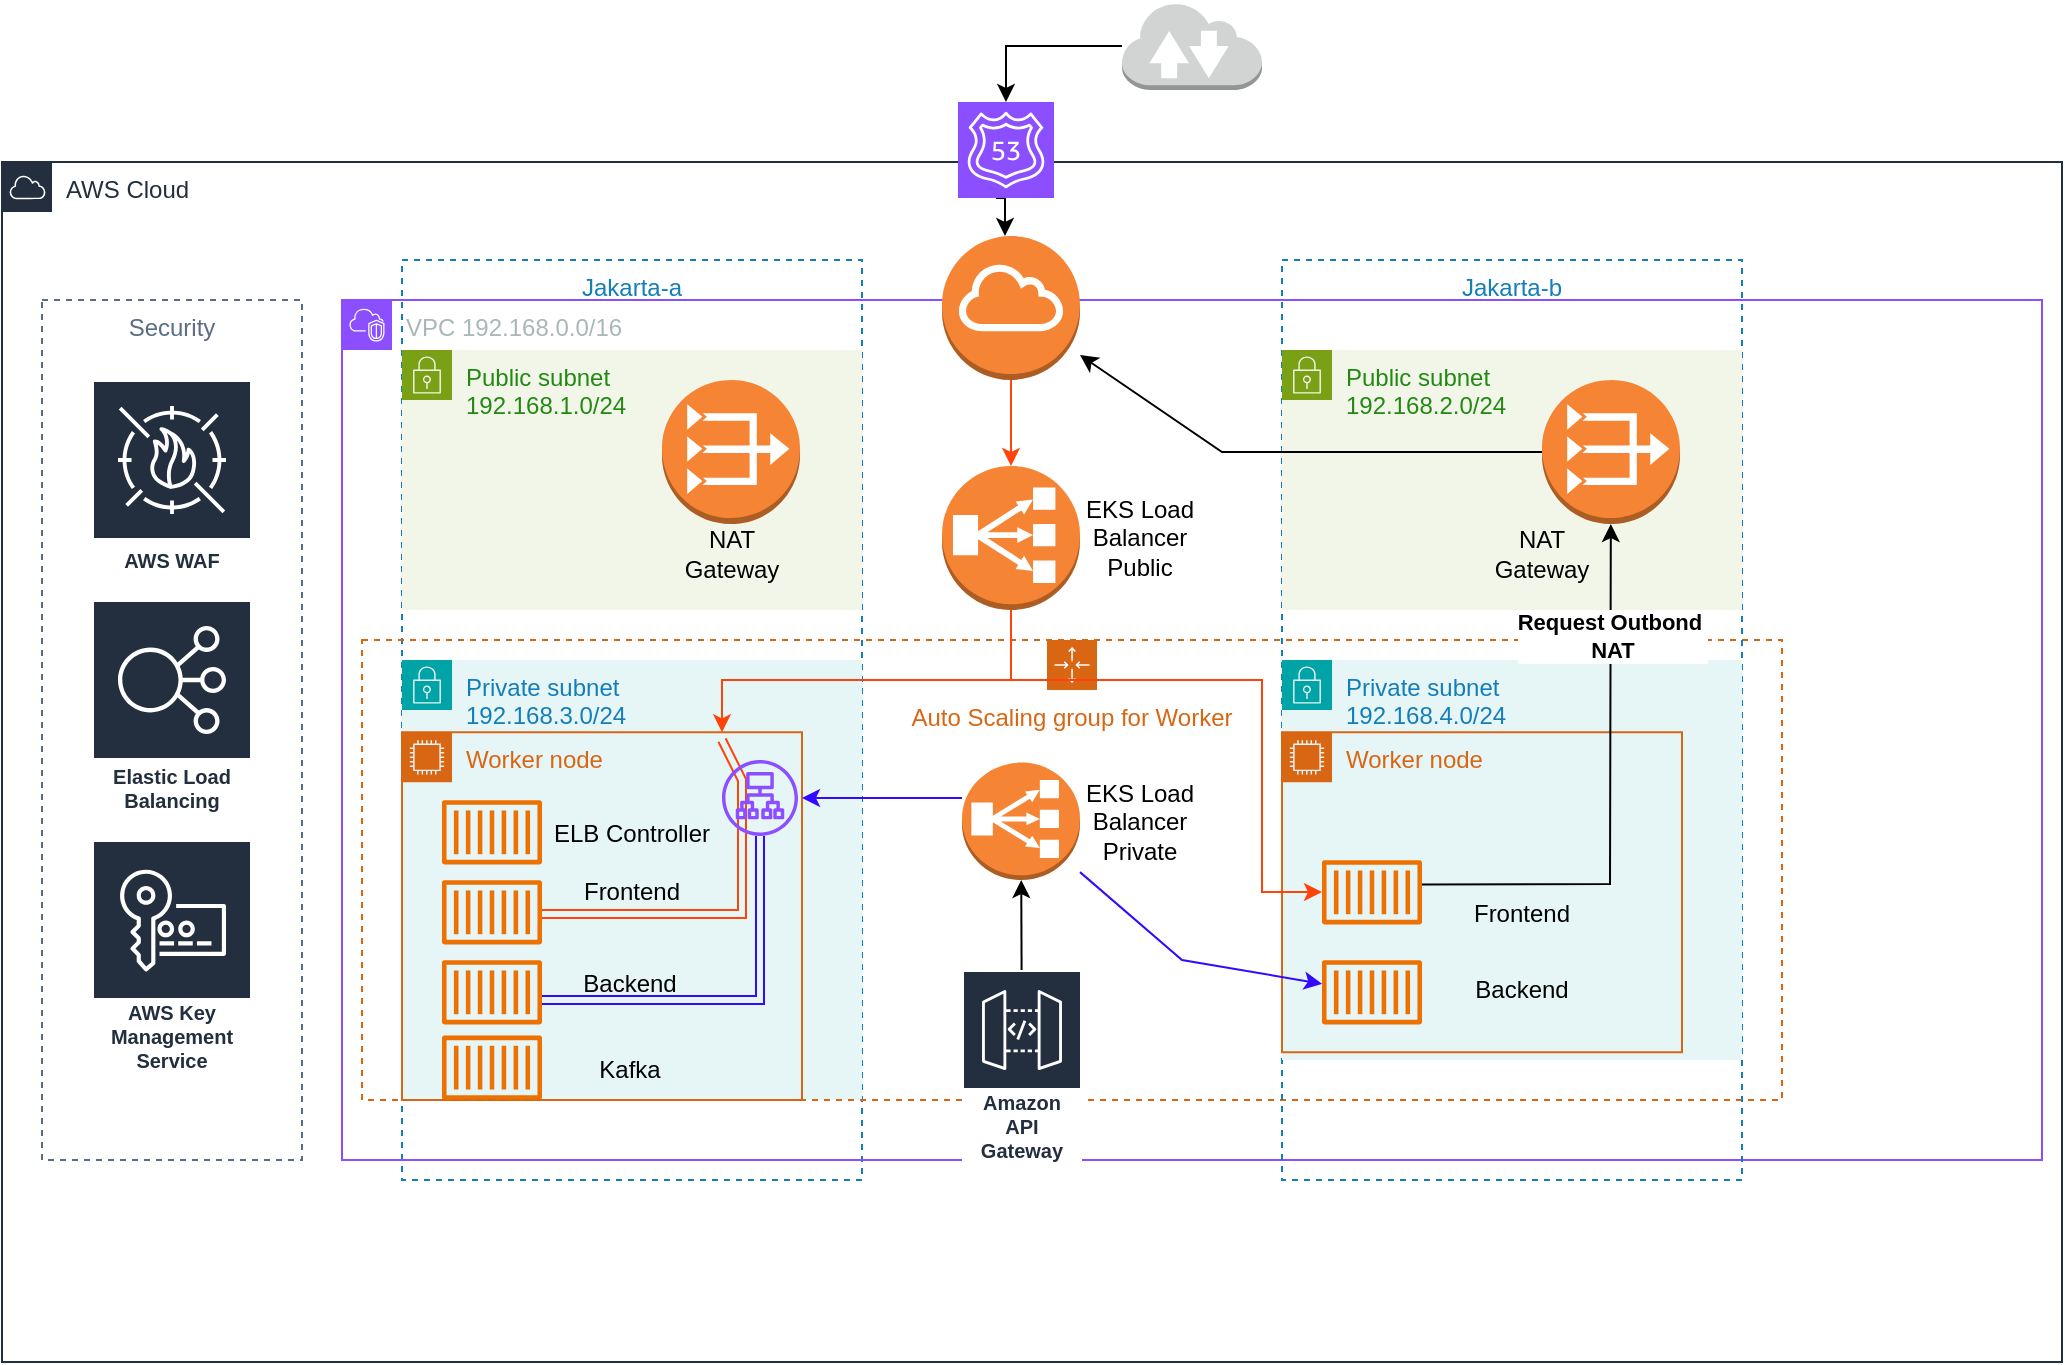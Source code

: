 <mxfile version="28.2.8">
  <diagram name="Page-1" id="5lTiuyhr_EzzjJjSZd6O">
    <mxGraphModel dx="1587" dy="809" grid="1" gridSize="10" guides="1" tooltips="1" connect="1" arrows="1" fold="1" page="1" pageScale="1" pageWidth="1400" pageHeight="850" math="0" shadow="0">
      <root>
        <mxCell id="0" />
        <mxCell id="1" parent="0" />
        <mxCell id="BLR_rrXs6T1zh-9TilPW-1" value="Security" style="fillColor=none;strokeColor=#5A6C86;dashed=1;verticalAlign=top;fontStyle=0;fontColor=#5A6C86;whiteSpace=wrap;html=1;" parent="1" vertex="1">
          <mxGeometry x="40" y="179" width="130" height="430" as="geometry" />
        </mxCell>
        <mxCell id="BLR_rrXs6T1zh-9TilPW-2" value="AWS WAF" style="sketch=0;outlineConnect=0;fontColor=#232F3E;gradientColor=none;strokeColor=#ffffff;fillColor=#232F3E;dashed=0;verticalLabelPosition=middle;verticalAlign=bottom;align=center;html=1;whiteSpace=wrap;fontSize=10;fontStyle=1;spacing=3;shape=mxgraph.aws4.productIcon;prIcon=mxgraph.aws4.waf;" parent="1" vertex="1">
          <mxGeometry x="65" y="219" width="80" height="100" as="geometry" />
        </mxCell>
        <mxCell id="BLR_rrXs6T1zh-9TilPW-4" value="Elastic Load Balancing" style="sketch=0;outlineConnect=0;fontColor=#232F3E;gradientColor=none;strokeColor=#ffffff;fillColor=#232F3E;dashed=0;verticalLabelPosition=middle;verticalAlign=bottom;align=center;html=1;whiteSpace=wrap;fontSize=10;fontStyle=1;spacing=3;shape=mxgraph.aws4.productIcon;prIcon=mxgraph.aws4.elastic_load_balancing;" parent="1" vertex="1">
          <mxGeometry x="65" y="329" width="80" height="110" as="geometry" />
        </mxCell>
        <mxCell id="BLR_rrXs6T1zh-9TilPW-5" value="AWS Key Management Service" style="sketch=0;outlineConnect=0;fontColor=#232F3E;gradientColor=none;strokeColor=#ffffff;fillColor=#232F3E;dashed=0;verticalLabelPosition=middle;verticalAlign=bottom;align=center;html=1;whiteSpace=wrap;fontSize=10;fontStyle=1;spacing=3;shape=mxgraph.aws4.productIcon;prIcon=mxgraph.aws4.key_management_service;" parent="1" vertex="1">
          <mxGeometry x="65" y="449" width="80" height="120" as="geometry" />
        </mxCell>
        <mxCell id="BLR_rrXs6T1zh-9TilPW-6" value="AWS Cloud" style="points=[[0,0],[0.25,0],[0.5,0],[0.75,0],[1,0],[1,0.25],[1,0.5],[1,0.75],[1,1],[0.75,1],[0.5,1],[0.25,1],[0,1],[0,0.75],[0,0.5],[0,0.25]];outlineConnect=0;gradientColor=none;html=1;whiteSpace=wrap;fontSize=12;fontStyle=0;container=1;pointerEvents=0;collapsible=0;recursiveResize=0;shape=mxgraph.aws4.group;grIcon=mxgraph.aws4.group_aws_cloud;strokeColor=#232F3E;fillColor=none;verticalAlign=top;align=left;spacingLeft=30;fontColor=#232F3E;dashed=0;" parent="1" vertex="1">
          <mxGeometry x="20" y="110" width="1030" height="600" as="geometry" />
        </mxCell>
        <mxCell id="BLR_rrXs6T1zh-9TilPW-21" value="" style="group" parent="BLR_rrXs6T1zh-9TilPW-6" vertex="1" connectable="0">
          <mxGeometry x="200" y="49" width="230" height="460" as="geometry" />
        </mxCell>
        <mxCell id="BLR_rrXs6T1zh-9TilPW-7" value="Jakarta-a" style="fillColor=none;strokeColor=#147EBA;dashed=1;verticalAlign=top;fontStyle=0;fontColor=#147EBA;whiteSpace=wrap;html=1;" parent="BLR_rrXs6T1zh-9TilPW-21" vertex="1">
          <mxGeometry width="230" height="460" as="geometry" />
        </mxCell>
        <mxCell id="BLR_rrXs6T1zh-9TilPW-8" value="Public subnet&lt;br&gt;192.168.1.0/24" style="points=[[0,0],[0.25,0],[0.5,0],[0.75,0],[1,0],[1,0.25],[1,0.5],[1,0.75],[1,1],[0.75,1],[0.5,1],[0.25,1],[0,1],[0,0.75],[0,0.5],[0,0.25]];outlineConnect=0;gradientColor=none;html=1;whiteSpace=wrap;fontSize=12;fontStyle=0;container=1;pointerEvents=0;collapsible=0;recursiveResize=0;shape=mxgraph.aws4.group;grIcon=mxgraph.aws4.group_security_group;grStroke=0;strokeColor=#7AA116;fillColor=#F2F6E8;verticalAlign=top;align=left;spacingLeft=30;fontColor=#248814;dashed=0;" parent="BLR_rrXs6T1zh-9TilPW-21" vertex="1">
          <mxGeometry y="45" width="230" height="130" as="geometry" />
        </mxCell>
        <mxCell id="BLR_rrXs6T1zh-9TilPW-11" value="NAT Gateway" style="text;html=1;whiteSpace=wrap;strokeColor=none;fillColor=none;align=center;verticalAlign=middle;rounded=0;" parent="BLR_rrXs6T1zh-9TilPW-8" vertex="1">
          <mxGeometry x="134.5" y="87" width="60" height="30" as="geometry" />
        </mxCell>
        <mxCell id="BLR_rrXs6T1zh-9TilPW-10" value="" style="outlineConnect=0;dashed=0;verticalLabelPosition=bottom;verticalAlign=top;align=center;html=1;shape=mxgraph.aws3.vpc_nat_gateway;fillColor=#F58534;gradientColor=none;" parent="BLR_rrXs6T1zh-9TilPW-21" vertex="1">
          <mxGeometry x="130" y="60" width="69" height="72" as="geometry" />
        </mxCell>
        <mxCell id="BLR_rrXs6T1zh-9TilPW-12" value="Private subnet&lt;div&gt;192.168.3.0/24&lt;/div&gt;" style="points=[[0,0],[0.25,0],[0.5,0],[0.75,0],[1,0],[1,0.25],[1,0.5],[1,0.75],[1,1],[0.75,1],[0.5,1],[0.25,1],[0,1],[0,0.75],[0,0.5],[0,0.25]];outlineConnect=0;gradientColor=none;html=1;whiteSpace=wrap;fontSize=12;fontStyle=0;container=1;pointerEvents=0;collapsible=0;recursiveResize=0;shape=mxgraph.aws4.group;grIcon=mxgraph.aws4.group_security_group;grStroke=0;strokeColor=#00A4A6;fillColor=#E6F6F7;verticalAlign=top;align=left;spacingLeft=30;fontColor=#147EBA;dashed=0;" parent="BLR_rrXs6T1zh-9TilPW-21" vertex="1">
          <mxGeometry y="200" width="230" height="220" as="geometry" />
        </mxCell>
        <mxCell id="BLR_rrXs6T1zh-9TilPW-14" value="Worker node" style="points=[[0,0],[0.25,0],[0.5,0],[0.75,0],[1,0],[1,0.25],[1,0.5],[1,0.75],[1,1],[0.75,1],[0.5,1],[0.25,1],[0,1],[0,0.75],[0,0.5],[0,0.25]];outlineConnect=0;gradientColor=none;html=1;whiteSpace=wrap;fontSize=12;fontStyle=0;container=1;pointerEvents=0;collapsible=0;recursiveResize=0;shape=mxgraph.aws4.group;grIcon=mxgraph.aws4.group_ec2_instance_contents;strokeColor=#D86613;fillColor=none;verticalAlign=top;align=left;spacingLeft=30;fontColor=#D86613;dashed=0;" parent="BLR_rrXs6T1zh-9TilPW-12" vertex="1">
          <mxGeometry y="36.15" width="200" height="183.85" as="geometry" />
        </mxCell>
        <mxCell id="BLR_rrXs6T1zh-9TilPW-15" value="" style="sketch=0;outlineConnect=0;fontColor=#232F3E;gradientColor=none;fillColor=#ED7100;strokeColor=none;dashed=0;verticalLabelPosition=bottom;verticalAlign=top;align=center;html=1;fontSize=12;fontStyle=0;aspect=fixed;pointerEvents=1;shape=mxgraph.aws4.container_1;" parent="BLR_rrXs6T1zh-9TilPW-21" vertex="1">
          <mxGeometry x="20" y="270" width="50" height="32.29" as="geometry" />
        </mxCell>
        <mxCell id="BLR_rrXs6T1zh-9TilPW-16" value="" style="sketch=0;outlineConnect=0;fontColor=#232F3E;gradientColor=none;fillColor=#ED7100;strokeColor=none;dashed=0;verticalLabelPosition=bottom;verticalAlign=top;align=center;html=1;fontSize=12;fontStyle=0;aspect=fixed;pointerEvents=1;shape=mxgraph.aws4.container_1;" parent="BLR_rrXs6T1zh-9TilPW-21" vertex="1">
          <mxGeometry x="20" y="310" width="50" height="32.29" as="geometry" />
        </mxCell>
        <mxCell id="BLR_rrXs6T1zh-9TilPW-17" value="" style="sketch=0;outlineConnect=0;fontColor=#232F3E;gradientColor=none;fillColor=#ED7100;strokeColor=none;dashed=0;verticalLabelPosition=bottom;verticalAlign=top;align=center;html=1;fontSize=12;fontStyle=0;aspect=fixed;pointerEvents=1;shape=mxgraph.aws4.container_1;" parent="BLR_rrXs6T1zh-9TilPW-21" vertex="1">
          <mxGeometry x="20" y="350" width="50" height="32.29" as="geometry" />
        </mxCell>
        <mxCell id="BLR_rrXs6T1zh-9TilPW-18" value="ELB Controller" style="text;html=1;whiteSpace=wrap;strokeColor=none;fillColor=none;align=center;verticalAlign=middle;rounded=0;" parent="BLR_rrXs6T1zh-9TilPW-21" vertex="1">
          <mxGeometry x="65" y="272.29" width="100" height="30" as="geometry" />
        </mxCell>
        <mxCell id="BLR_rrXs6T1zh-9TilPW-20" value="Backend" style="text;html=1;whiteSpace=wrap;strokeColor=none;fillColor=none;align=center;verticalAlign=middle;rounded=0;" parent="BLR_rrXs6T1zh-9TilPW-21" vertex="1">
          <mxGeometry x="64" y="347" width="100" height="30" as="geometry" />
        </mxCell>
        <mxCell id="BLR_rrXs6T1zh-9TilPW-58" value="" style="endArrow=classic;html=1;rounded=0;shape=link;strokeColor=#FF430A;" parent="BLR_rrXs6T1zh-9TilPW-21" edge="1">
          <mxGeometry width="50" height="50" relative="1" as="geometry">
            <mxPoint x="160" y="240" as="sourcePoint" />
            <mxPoint x="70" y="327" as="targetPoint" />
            <Array as="points">
              <mxPoint x="170" y="260" />
              <mxPoint x="170" y="290" />
              <mxPoint x="170" y="327" />
            </Array>
          </mxGeometry>
        </mxCell>
        <mxCell id="BLR_rrXs6T1zh-9TilPW-19" value="Frontend" style="text;html=1;whiteSpace=wrap;strokeColor=none;fillColor=none;align=center;verticalAlign=middle;rounded=0;" parent="BLR_rrXs6T1zh-9TilPW-21" vertex="1">
          <mxGeometry x="65" y="301.15" width="100" height="30" as="geometry" />
        </mxCell>
        <mxCell id="BLR_rrXs6T1zh-9TilPW-63" style="edgeStyle=none;rounded=0;orthogonalLoop=1;jettySize=auto;html=1;shape=link;strokeColor=#330AFF;" parent="BLR_rrXs6T1zh-9TilPW-21" source="BLR_rrXs6T1zh-9TilPW-59" edge="1">
          <mxGeometry relative="1" as="geometry">
            <mxPoint x="70" y="370" as="targetPoint" />
            <Array as="points">
              <mxPoint x="179" y="370" />
            </Array>
          </mxGeometry>
        </mxCell>
        <mxCell id="BLR_rrXs6T1zh-9TilPW-59" value="" style="sketch=0;outlineConnect=0;fontColor=#232F3E;gradientColor=none;fillColor=#8C4FFF;strokeColor=none;dashed=0;verticalLabelPosition=bottom;verticalAlign=top;align=center;html=1;fontSize=12;fontStyle=0;aspect=fixed;pointerEvents=1;shape=mxgraph.aws4.application_load_balancer;" parent="BLR_rrXs6T1zh-9TilPW-21" vertex="1">
          <mxGeometry x="160" y="250" width="38" height="38" as="geometry" />
        </mxCell>
        <mxCell id="2wsLZ1iwHFFG7VhWNy-a-1" value="" style="sketch=0;outlineConnect=0;fontColor=#232F3E;gradientColor=none;fillColor=#ED7100;strokeColor=none;dashed=0;verticalLabelPosition=bottom;verticalAlign=top;align=center;html=1;fontSize=12;fontStyle=0;aspect=fixed;pointerEvents=1;shape=mxgraph.aws4.container_1;" vertex="1" parent="BLR_rrXs6T1zh-9TilPW-21">
          <mxGeometry x="20" y="387.71" width="50" height="32.29" as="geometry" />
        </mxCell>
        <mxCell id="2wsLZ1iwHFFG7VhWNy-a-2" value="Kafka" style="text;html=1;whiteSpace=wrap;strokeColor=none;fillColor=none;align=center;verticalAlign=middle;rounded=0;" vertex="1" parent="BLR_rrXs6T1zh-9TilPW-21">
          <mxGeometry x="64" y="390" width="100" height="30" as="geometry" />
        </mxCell>
        <mxCell id="BLR_rrXs6T1zh-9TilPW-22" value="VPC 192.168.0.0/16" style="points=[[0,0],[0.25,0],[0.5,0],[0.75,0],[1,0],[1,0.25],[1,0.5],[1,0.75],[1,1],[0.75,1],[0.5,1],[0.25,1],[0,1],[0,0.75],[0,0.5],[0,0.25]];outlineConnect=0;gradientColor=none;html=1;whiteSpace=wrap;fontSize=12;fontStyle=0;container=1;pointerEvents=0;collapsible=0;recursiveResize=0;shape=mxgraph.aws4.group;grIcon=mxgraph.aws4.group_vpc2;strokeColor=#8C4FFF;fillColor=none;verticalAlign=top;align=left;spacingLeft=30;fontColor=#AAB7B8;dashed=0;" parent="BLR_rrXs6T1zh-9TilPW-6" vertex="1">
          <mxGeometry x="170" y="69" width="850" height="430" as="geometry" />
        </mxCell>
        <mxCell id="BLR_rrXs6T1zh-9TilPW-52" value="" style="edgeStyle=orthogonalEdgeStyle;rounded=0;orthogonalLoop=1;jettySize=auto;html=1;strokeColor=#FF430A;" parent="BLR_rrXs6T1zh-9TilPW-22" source="BLR_rrXs6T1zh-9TilPW-50" target="BLR_rrXs6T1zh-9TilPW-51" edge="1">
          <mxGeometry relative="1" as="geometry" />
        </mxCell>
        <mxCell id="BLR_rrXs6T1zh-9TilPW-50" value="" style="outlineConnect=0;dashed=0;verticalLabelPosition=bottom;verticalAlign=top;align=center;html=1;shape=mxgraph.aws3.internet_gateway;fillColor=#F58534;gradientColor=none;" parent="BLR_rrXs6T1zh-9TilPW-22" vertex="1">
          <mxGeometry x="300" y="-32" width="69" height="72" as="geometry" />
        </mxCell>
        <mxCell id="BLR_rrXs6T1zh-9TilPW-51" value="" style="outlineConnect=0;dashed=0;verticalLabelPosition=bottom;verticalAlign=top;align=center;html=1;shape=mxgraph.aws3.classic_load_balancer;fillColor=#F58534;gradientColor=none;" parent="BLR_rrXs6T1zh-9TilPW-22" vertex="1">
          <mxGeometry x="300" y="83" width="69" height="72" as="geometry" />
        </mxCell>
        <mxCell id="BLR_rrXs6T1zh-9TilPW-53" value="EKS Load Balancer Public" style="text;html=1;whiteSpace=wrap;strokeColor=none;fillColor=none;align=center;verticalAlign=middle;rounded=0;" parent="BLR_rrXs6T1zh-9TilPW-22" vertex="1">
          <mxGeometry x="369" y="104" width="60" height="30" as="geometry" />
        </mxCell>
        <mxCell id="BLR_rrXs6T1zh-9TilPW-54" value="Auto Scaling group for Worker" style="points=[[0,0],[0.25,0],[0.5,0],[0.75,0],[1,0],[1,0.25],[1,0.5],[1,0.75],[1,1],[0.75,1],[0.5,1],[0.25,1],[0,1],[0,0.75],[0,0.5],[0,0.25]];outlineConnect=0;gradientColor=none;html=1;whiteSpace=wrap;fontSize=12;fontStyle=0;container=1;pointerEvents=0;collapsible=0;recursiveResize=0;shape=mxgraph.aws4.groupCenter;grIcon=mxgraph.aws4.group_auto_scaling_group;grStroke=1;strokeColor=#D86613;fillColor=none;verticalAlign=top;align=center;fontColor=#D86613;dashed=1;spacingTop=25;" parent="BLR_rrXs6T1zh-9TilPW-22" vertex="1">
          <mxGeometry x="10" y="170" width="710" height="230" as="geometry" />
        </mxCell>
        <mxCell id="BLR_rrXs6T1zh-9TilPW-60" value="" style="outlineConnect=0;dashed=0;verticalLabelPosition=bottom;verticalAlign=top;align=center;html=1;shape=mxgraph.aws3.classic_load_balancer;fillColor=#F58534;gradientColor=none;" parent="BLR_rrXs6T1zh-9TilPW-54" vertex="1">
          <mxGeometry x="300" y="61.29" width="59" height="58.71" as="geometry" />
        </mxCell>
        <mxCell id="BLR_rrXs6T1zh-9TilPW-64" value="EKS Load Balancer Private" style="text;html=1;whiteSpace=wrap;strokeColor=none;fillColor=none;align=center;verticalAlign=middle;rounded=0;" parent="BLR_rrXs6T1zh-9TilPW-54" vertex="1">
          <mxGeometry x="359" y="75.64" width="60" height="30" as="geometry" />
        </mxCell>
        <mxCell id="BLR_rrXs6T1zh-9TilPW-70" value="" style="edgeStyle=none;rounded=0;orthogonalLoop=1;jettySize=auto;html=1;" parent="BLR_rrXs6T1zh-9TilPW-54" source="BLR_rrXs6T1zh-9TilPW-69" target="BLR_rrXs6T1zh-9TilPW-60" edge="1">
          <mxGeometry relative="1" as="geometry" />
        </mxCell>
        <mxCell id="BLR_rrXs6T1zh-9TilPW-69" value="Amazon API Gateway" style="sketch=0;outlineConnect=0;fontColor=#232F3E;gradientColor=none;strokeColor=#ffffff;fillColor=#232F3E;dashed=0;verticalLabelPosition=middle;verticalAlign=bottom;align=center;html=1;whiteSpace=wrap;fontSize=10;fontStyle=1;spacing=3;shape=mxgraph.aws4.productIcon;prIcon=mxgraph.aws4.api_gateway;" parent="BLR_rrXs6T1zh-9TilPW-54" vertex="1">
          <mxGeometry x="300" y="165" width="60" height="100" as="geometry" />
        </mxCell>
        <mxCell id="BLR_rrXs6T1zh-9TilPW-37" value="" style="group" parent="BLR_rrXs6T1zh-9TilPW-6" vertex="1" connectable="0">
          <mxGeometry x="640" y="49" width="230" height="460" as="geometry" />
        </mxCell>
        <mxCell id="BLR_rrXs6T1zh-9TilPW-38" value="Jakarta-b" style="fillColor=none;strokeColor=#147EBA;dashed=1;verticalAlign=top;fontStyle=0;fontColor=#147EBA;whiteSpace=wrap;html=1;" parent="BLR_rrXs6T1zh-9TilPW-37" vertex="1">
          <mxGeometry width="230" height="460" as="geometry" />
        </mxCell>
        <mxCell id="BLR_rrXs6T1zh-9TilPW-39" value="Public subnet&lt;br&gt;192.168.2.0/24" style="points=[[0,0],[0.25,0],[0.5,0],[0.75,0],[1,0],[1,0.25],[1,0.5],[1,0.75],[1,1],[0.75,1],[0.5,1],[0.25,1],[0,1],[0,0.75],[0,0.5],[0,0.25]];outlineConnect=0;gradientColor=none;html=1;whiteSpace=wrap;fontSize=12;fontStyle=0;container=1;pointerEvents=0;collapsible=0;recursiveResize=0;shape=mxgraph.aws4.group;grIcon=mxgraph.aws4.group_security_group;grStroke=0;strokeColor=#7AA116;fillColor=#F2F6E8;verticalAlign=top;align=left;spacingLeft=30;fontColor=#248814;dashed=0;" parent="BLR_rrXs6T1zh-9TilPW-37" vertex="1">
          <mxGeometry y="45" width="230" height="130" as="geometry" />
        </mxCell>
        <mxCell id="BLR_rrXs6T1zh-9TilPW-41" value="" style="outlineConnect=0;dashed=0;verticalLabelPosition=bottom;verticalAlign=top;align=center;html=1;shape=mxgraph.aws3.vpc_nat_gateway;fillColor=#F58534;gradientColor=none;" parent="BLR_rrXs6T1zh-9TilPW-37" vertex="1">
          <mxGeometry x="130" y="60" width="69" height="72" as="geometry" />
        </mxCell>
        <mxCell id="BLR_rrXs6T1zh-9TilPW-42" value="Private subnet&lt;div&gt;192.168.4.0/24&lt;/div&gt;" style="points=[[0,0],[0.25,0],[0.5,0],[0.75,0],[1,0],[1,0.25],[1,0.5],[1,0.75],[1,1],[0.75,1],[0.5,1],[0.25,1],[0,1],[0,0.75],[0,0.5],[0,0.25]];outlineConnect=0;gradientColor=none;html=1;whiteSpace=wrap;fontSize=12;fontStyle=0;container=1;pointerEvents=0;collapsible=0;recursiveResize=0;shape=mxgraph.aws4.group;grIcon=mxgraph.aws4.group_security_group;grStroke=0;strokeColor=#00A4A6;fillColor=#E6F6F7;verticalAlign=top;align=left;spacingLeft=30;fontColor=#147EBA;dashed=0;" parent="BLR_rrXs6T1zh-9TilPW-37" vertex="1">
          <mxGeometry y="200" width="230" height="200" as="geometry" />
        </mxCell>
        <mxCell id="BLR_rrXs6T1zh-9TilPW-43" value="Worker node" style="points=[[0,0],[0.25,0],[0.5,0],[0.75,0],[1,0],[1,0.25],[1,0.5],[1,0.75],[1,1],[0.75,1],[0.5,1],[0.25,1],[0,1],[0,0.75],[0,0.5],[0,0.25]];outlineConnect=0;gradientColor=none;html=1;whiteSpace=wrap;fontSize=12;fontStyle=0;container=1;pointerEvents=0;collapsible=0;recursiveResize=0;shape=mxgraph.aws4.group;grIcon=mxgraph.aws4.group_ec2_instance_contents;strokeColor=#D86613;fillColor=none;verticalAlign=top;align=left;spacingLeft=30;fontColor=#D86613;dashed=0;" parent="BLR_rrXs6T1zh-9TilPW-42" vertex="1">
          <mxGeometry y="36.15" width="200" height="160" as="geometry" />
        </mxCell>
        <mxCell id="BLR_rrXs6T1zh-9TilPW-65" style="edgeStyle=none;rounded=0;orthogonalLoop=1;jettySize=auto;html=1;exitX=0;exitY=0;exitDx=0;exitDy=0;" parent="BLR_rrXs6T1zh-9TilPW-37" source="BLR_rrXs6T1zh-9TilPW-48" target="BLR_rrXs6T1zh-9TilPW-41" edge="1">
          <mxGeometry relative="1" as="geometry">
            <Array as="points">
              <mxPoint x="164" y="312" />
            </Array>
          </mxGeometry>
        </mxCell>
        <mxCell id="BLR_rrXs6T1zh-9TilPW-66" value="&lt;b&gt;Request Outbond&amp;nbsp;&lt;/b&gt;&lt;div&gt;&lt;b&gt;NAT&lt;/b&gt;&lt;/div&gt;" style="edgeLabel;html=1;align=center;verticalAlign=middle;resizable=0;points=[];fillColor=#66FFFF;strokeColor=#330AFF;" parent="BLR_rrXs6T1zh-9TilPW-65" vertex="1" connectable="0">
          <mxGeometry x="0.405" y="-1" relative="1" as="geometry">
            <mxPoint y="-26" as="offset" />
          </mxGeometry>
        </mxCell>
        <mxCell id="BLR_rrXs6T1zh-9TilPW-45" value="" style="sketch=0;outlineConnect=0;fontColor=#232F3E;gradientColor=none;fillColor=#ED7100;strokeColor=none;dashed=0;verticalLabelPosition=bottom;verticalAlign=top;align=center;html=1;fontSize=12;fontStyle=0;aspect=fixed;pointerEvents=1;shape=mxgraph.aws4.container_1;" parent="BLR_rrXs6T1zh-9TilPW-37" vertex="1">
          <mxGeometry x="20" y="300" width="50" height="32.29" as="geometry" />
        </mxCell>
        <mxCell id="BLR_rrXs6T1zh-9TilPW-46" value="" style="sketch=0;outlineConnect=0;fontColor=#232F3E;gradientColor=none;fillColor=#ED7100;strokeColor=none;dashed=0;verticalLabelPosition=bottom;verticalAlign=top;align=center;html=1;fontSize=12;fontStyle=0;aspect=fixed;pointerEvents=1;shape=mxgraph.aws4.container_1;" parent="BLR_rrXs6T1zh-9TilPW-37" vertex="1">
          <mxGeometry x="20" y="350" width="50" height="32.29" as="geometry" />
        </mxCell>
        <mxCell id="BLR_rrXs6T1zh-9TilPW-48" value="Frontend" style="text;html=1;whiteSpace=wrap;strokeColor=none;fillColor=none;align=center;verticalAlign=middle;rounded=0;" parent="BLR_rrXs6T1zh-9TilPW-37" vertex="1">
          <mxGeometry x="70" y="312.29" width="100" height="30" as="geometry" />
        </mxCell>
        <mxCell id="BLR_rrXs6T1zh-9TilPW-49" value="Backend" style="text;html=1;whiteSpace=wrap;strokeColor=none;fillColor=none;align=center;verticalAlign=middle;rounded=0;" parent="BLR_rrXs6T1zh-9TilPW-37" vertex="1">
          <mxGeometry x="70" y="350" width="100" height="30" as="geometry" />
        </mxCell>
        <mxCell id="BLR_rrXs6T1zh-9TilPW-40" value="NAT Gateway" style="text;html=1;whiteSpace=wrap;strokeColor=none;fillColor=none;align=center;verticalAlign=middle;rounded=0;" parent="BLR_rrXs6T1zh-9TilPW-37" vertex="1">
          <mxGeometry x="100" y="132" width="60" height="30" as="geometry" />
        </mxCell>
        <mxCell id="BLR_rrXs6T1zh-9TilPW-55" style="edgeStyle=orthogonalEdgeStyle;rounded=0;orthogonalLoop=1;jettySize=auto;html=1;strokeColor=#FF430A;" parent="BLR_rrXs6T1zh-9TilPW-6" source="BLR_rrXs6T1zh-9TilPW-51" target="BLR_rrXs6T1zh-9TilPW-14" edge="1">
          <mxGeometry relative="1" as="geometry">
            <Array as="points">
              <mxPoint x="504" y="259" />
              <mxPoint x="360" y="259" />
            </Array>
          </mxGeometry>
        </mxCell>
        <mxCell id="BLR_rrXs6T1zh-9TilPW-56" style="edgeStyle=orthogonalEdgeStyle;rounded=0;orthogonalLoop=1;jettySize=auto;html=1;fillColor=#FF430A;strokeColor=#FF430A;" parent="BLR_rrXs6T1zh-9TilPW-6" source="BLR_rrXs6T1zh-9TilPW-51" target="BLR_rrXs6T1zh-9TilPW-45" edge="1">
          <mxGeometry relative="1" as="geometry">
            <Array as="points">
              <mxPoint x="504" y="259" />
              <mxPoint x="630" y="259" />
              <mxPoint x="630" y="365" />
            </Array>
          </mxGeometry>
        </mxCell>
        <mxCell id="BLR_rrXs6T1zh-9TilPW-62" style="edgeStyle=none;rounded=0;orthogonalLoop=1;jettySize=auto;html=1;strokeColor=#330AFF;" parent="BLR_rrXs6T1zh-9TilPW-6" edge="1">
          <mxGeometry relative="1" as="geometry">
            <mxPoint x="480" y="318" as="sourcePoint" />
            <mxPoint x="400" y="318" as="targetPoint" />
          </mxGeometry>
        </mxCell>
        <mxCell id="BLR_rrXs6T1zh-9TilPW-67" style="edgeStyle=none;rounded=0;orthogonalLoop=1;jettySize=auto;html=1;" parent="BLR_rrXs6T1zh-9TilPW-6" source="BLR_rrXs6T1zh-9TilPW-41" target="BLR_rrXs6T1zh-9TilPW-50" edge="1">
          <mxGeometry relative="1" as="geometry">
            <Array as="points">
              <mxPoint x="610" y="145" />
            </Array>
          </mxGeometry>
        </mxCell>
        <mxCell id="BLR_rrXs6T1zh-9TilPW-68" style="edgeStyle=none;rounded=0;orthogonalLoop=1;jettySize=auto;html=1;strokeColor=#330AFF;" parent="BLR_rrXs6T1zh-9TilPW-6" source="BLR_rrXs6T1zh-9TilPW-60" target="BLR_rrXs6T1zh-9TilPW-46" edge="1">
          <mxGeometry relative="1" as="geometry">
            <Array as="points">
              <mxPoint x="590" y="399" />
            </Array>
          </mxGeometry>
        </mxCell>
        <mxCell id="2wsLZ1iwHFFG7VhWNy-a-5" value="" style="edgeStyle=orthogonalEdgeStyle;rounded=0;orthogonalLoop=1;jettySize=auto;html=1;" edge="1" parent="1">
          <mxGeometry relative="1" as="geometry">
            <mxPoint x="517" y="128" as="sourcePoint" />
            <mxPoint x="521.5" y="147" as="targetPoint" />
          </mxGeometry>
        </mxCell>
        <mxCell id="2wsLZ1iwHFFG7VhWNy-a-3" value="" style="sketch=0;points=[[0,0,0],[0.25,0,0],[0.5,0,0],[0.75,0,0],[1,0,0],[0,1,0],[0.25,1,0],[0.5,1,0],[0.75,1,0],[1,1,0],[0,0.25,0],[0,0.5,0],[0,0.75,0],[1,0.25,0],[1,0.5,0],[1,0.75,0]];outlineConnect=0;fontColor=#232F3E;fillColor=#8C4FFF;strokeColor=#ffffff;dashed=0;verticalLabelPosition=bottom;verticalAlign=top;align=center;html=1;fontSize=12;fontStyle=0;aspect=fixed;shape=mxgraph.aws4.resourceIcon;resIcon=mxgraph.aws4.route_53;" vertex="1" parent="1">
          <mxGeometry x="498" y="80" width="48" height="48" as="geometry" />
        </mxCell>
        <mxCell id="2wsLZ1iwHFFG7VhWNy-a-7" style="edgeStyle=orthogonalEdgeStyle;rounded=0;orthogonalLoop=1;jettySize=auto;html=1;" edge="1" parent="1" source="2wsLZ1iwHFFG7VhWNy-a-6" target="2wsLZ1iwHFFG7VhWNy-a-3">
          <mxGeometry relative="1" as="geometry" />
        </mxCell>
        <mxCell id="2wsLZ1iwHFFG7VhWNy-a-6" value="" style="outlineConnect=0;dashed=0;verticalLabelPosition=bottom;verticalAlign=top;align=center;html=1;shape=mxgraph.aws3.internet_2;fillColor=#D2D3D3;gradientColor=none;" vertex="1" parent="1">
          <mxGeometry x="580" y="30" width="70" height="44" as="geometry" />
        </mxCell>
      </root>
    </mxGraphModel>
  </diagram>
</mxfile>
